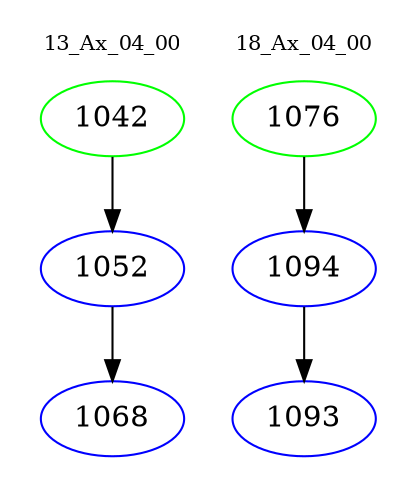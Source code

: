 digraph{
subgraph cluster_0 {
color = white
label = "13_Ax_04_00";
fontsize=10;
T0_1042 [label="1042", color="green"]
T0_1042 -> T0_1052 [color="black"]
T0_1052 [label="1052", color="blue"]
T0_1052 -> T0_1068 [color="black"]
T0_1068 [label="1068", color="blue"]
}
subgraph cluster_1 {
color = white
label = "18_Ax_04_00";
fontsize=10;
T1_1076 [label="1076", color="green"]
T1_1076 -> T1_1094 [color="black"]
T1_1094 [label="1094", color="blue"]
T1_1094 -> T1_1093 [color="black"]
T1_1093 [label="1093", color="blue"]
}
}
